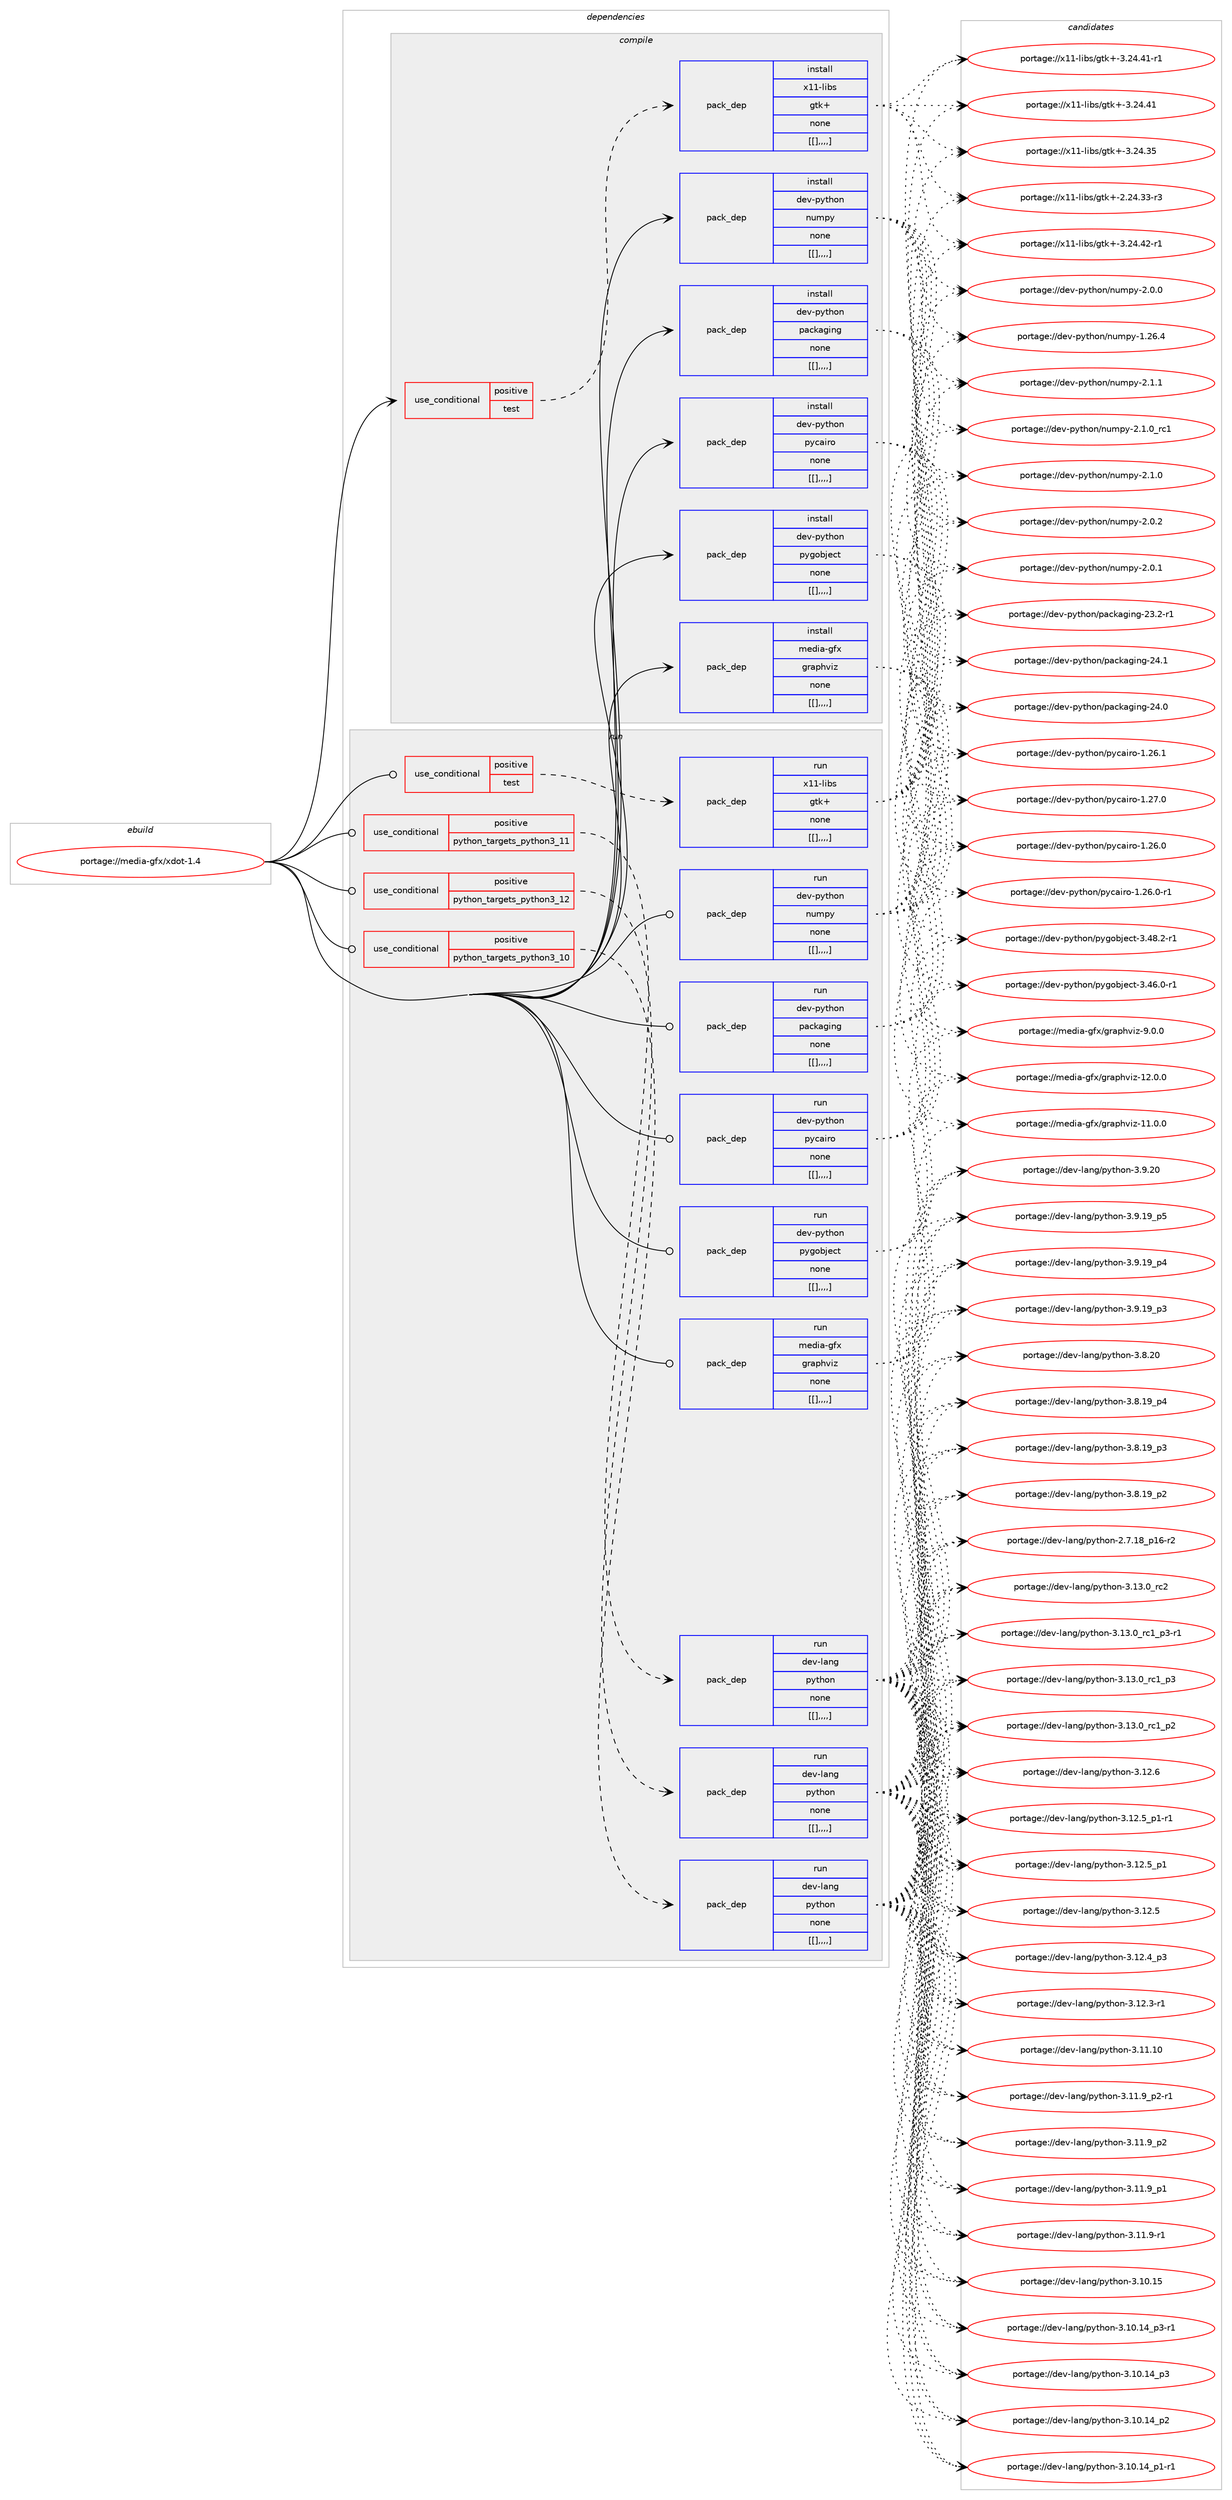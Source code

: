digraph prolog {

# *************
# Graph options
# *************

newrank=true;
concentrate=true;
compound=true;
graph [rankdir=LR,fontname=Helvetica,fontsize=10,ranksep=1.5];#, ranksep=2.5, nodesep=0.2];
edge  [arrowhead=vee];
node  [fontname=Helvetica,fontsize=10];

# **********
# The ebuild
# **********

subgraph cluster_leftcol {
color=gray;
label=<<i>ebuild</i>>;
id [label="portage://media-gfx/xdot-1.4", color=red, width=4, href="../media-gfx/xdot-1.4.svg"];
}

# ****************
# The dependencies
# ****************

subgraph cluster_midcol {
color=gray;
label=<<i>dependencies</i>>;
subgraph cluster_compile {
fillcolor="#eeeeee";
style=filled;
label=<<i>compile</i>>;
subgraph cond77363 {
dependency310657 [label=<<TABLE BORDER="0" CELLBORDER="1" CELLSPACING="0" CELLPADDING="4"><TR><TD ROWSPAN="3" CELLPADDING="10">use_conditional</TD></TR><TR><TD>positive</TD></TR><TR><TD>test</TD></TR></TABLE>>, shape=none, color=red];
subgraph pack230771 {
dependency310658 [label=<<TABLE BORDER="0" CELLBORDER="1" CELLSPACING="0" CELLPADDING="4" WIDTH="220"><TR><TD ROWSPAN="6" CELLPADDING="30">pack_dep</TD></TR><TR><TD WIDTH="110">install</TD></TR><TR><TD>x11-libs</TD></TR><TR><TD>gtk+</TD></TR><TR><TD>none</TD></TR><TR><TD>[[],,,,]</TD></TR></TABLE>>, shape=none, color=blue];
}
dependency310657:e -> dependency310658:w [weight=20,style="dashed",arrowhead="vee"];
}
id:e -> dependency310657:w [weight=20,style="solid",arrowhead="vee"];
subgraph pack230772 {
dependency310659 [label=<<TABLE BORDER="0" CELLBORDER="1" CELLSPACING="0" CELLPADDING="4" WIDTH="220"><TR><TD ROWSPAN="6" CELLPADDING="30">pack_dep</TD></TR><TR><TD WIDTH="110">install</TD></TR><TR><TD>dev-python</TD></TR><TR><TD>numpy</TD></TR><TR><TD>none</TD></TR><TR><TD>[[],,,,]</TD></TR></TABLE>>, shape=none, color=blue];
}
id:e -> dependency310659:w [weight=20,style="solid",arrowhead="vee"];
subgraph pack230773 {
dependency310660 [label=<<TABLE BORDER="0" CELLBORDER="1" CELLSPACING="0" CELLPADDING="4" WIDTH="220"><TR><TD ROWSPAN="6" CELLPADDING="30">pack_dep</TD></TR><TR><TD WIDTH="110">install</TD></TR><TR><TD>dev-python</TD></TR><TR><TD>packaging</TD></TR><TR><TD>none</TD></TR><TR><TD>[[],,,,]</TD></TR></TABLE>>, shape=none, color=blue];
}
id:e -> dependency310660:w [weight=20,style="solid",arrowhead="vee"];
subgraph pack230774 {
dependency310661 [label=<<TABLE BORDER="0" CELLBORDER="1" CELLSPACING="0" CELLPADDING="4" WIDTH="220"><TR><TD ROWSPAN="6" CELLPADDING="30">pack_dep</TD></TR><TR><TD WIDTH="110">install</TD></TR><TR><TD>dev-python</TD></TR><TR><TD>pycairo</TD></TR><TR><TD>none</TD></TR><TR><TD>[[],,,,]</TD></TR></TABLE>>, shape=none, color=blue];
}
id:e -> dependency310661:w [weight=20,style="solid",arrowhead="vee"];
subgraph pack230775 {
dependency310662 [label=<<TABLE BORDER="0" CELLBORDER="1" CELLSPACING="0" CELLPADDING="4" WIDTH="220"><TR><TD ROWSPAN="6" CELLPADDING="30">pack_dep</TD></TR><TR><TD WIDTH="110">install</TD></TR><TR><TD>dev-python</TD></TR><TR><TD>pygobject</TD></TR><TR><TD>none</TD></TR><TR><TD>[[],,,,]</TD></TR></TABLE>>, shape=none, color=blue];
}
id:e -> dependency310662:w [weight=20,style="solid",arrowhead="vee"];
subgraph pack230776 {
dependency310663 [label=<<TABLE BORDER="0" CELLBORDER="1" CELLSPACING="0" CELLPADDING="4" WIDTH="220"><TR><TD ROWSPAN="6" CELLPADDING="30">pack_dep</TD></TR><TR><TD WIDTH="110">install</TD></TR><TR><TD>media-gfx</TD></TR><TR><TD>graphviz</TD></TR><TR><TD>none</TD></TR><TR><TD>[[],,,,]</TD></TR></TABLE>>, shape=none, color=blue];
}
id:e -> dependency310663:w [weight=20,style="solid",arrowhead="vee"];
}
subgraph cluster_compileandrun {
fillcolor="#eeeeee";
style=filled;
label=<<i>compile and run</i>>;
}
subgraph cluster_run {
fillcolor="#eeeeee";
style=filled;
label=<<i>run</i>>;
subgraph cond77364 {
dependency310664 [label=<<TABLE BORDER="0" CELLBORDER="1" CELLSPACING="0" CELLPADDING="4"><TR><TD ROWSPAN="3" CELLPADDING="10">use_conditional</TD></TR><TR><TD>positive</TD></TR><TR><TD>python_targets_python3_10</TD></TR></TABLE>>, shape=none, color=red];
subgraph pack230777 {
dependency310665 [label=<<TABLE BORDER="0" CELLBORDER="1" CELLSPACING="0" CELLPADDING="4" WIDTH="220"><TR><TD ROWSPAN="6" CELLPADDING="30">pack_dep</TD></TR><TR><TD WIDTH="110">run</TD></TR><TR><TD>dev-lang</TD></TR><TR><TD>python</TD></TR><TR><TD>none</TD></TR><TR><TD>[[],,,,]</TD></TR></TABLE>>, shape=none, color=blue];
}
dependency310664:e -> dependency310665:w [weight=20,style="dashed",arrowhead="vee"];
}
id:e -> dependency310664:w [weight=20,style="solid",arrowhead="odot"];
subgraph cond77365 {
dependency310666 [label=<<TABLE BORDER="0" CELLBORDER="1" CELLSPACING="0" CELLPADDING="4"><TR><TD ROWSPAN="3" CELLPADDING="10">use_conditional</TD></TR><TR><TD>positive</TD></TR><TR><TD>python_targets_python3_11</TD></TR></TABLE>>, shape=none, color=red];
subgraph pack230778 {
dependency310667 [label=<<TABLE BORDER="0" CELLBORDER="1" CELLSPACING="0" CELLPADDING="4" WIDTH="220"><TR><TD ROWSPAN="6" CELLPADDING="30">pack_dep</TD></TR><TR><TD WIDTH="110">run</TD></TR><TR><TD>dev-lang</TD></TR><TR><TD>python</TD></TR><TR><TD>none</TD></TR><TR><TD>[[],,,,]</TD></TR></TABLE>>, shape=none, color=blue];
}
dependency310666:e -> dependency310667:w [weight=20,style="dashed",arrowhead="vee"];
}
id:e -> dependency310666:w [weight=20,style="solid",arrowhead="odot"];
subgraph cond77366 {
dependency310668 [label=<<TABLE BORDER="0" CELLBORDER="1" CELLSPACING="0" CELLPADDING="4"><TR><TD ROWSPAN="3" CELLPADDING="10">use_conditional</TD></TR><TR><TD>positive</TD></TR><TR><TD>python_targets_python3_12</TD></TR></TABLE>>, shape=none, color=red];
subgraph pack230779 {
dependency310669 [label=<<TABLE BORDER="0" CELLBORDER="1" CELLSPACING="0" CELLPADDING="4" WIDTH="220"><TR><TD ROWSPAN="6" CELLPADDING="30">pack_dep</TD></TR><TR><TD WIDTH="110">run</TD></TR><TR><TD>dev-lang</TD></TR><TR><TD>python</TD></TR><TR><TD>none</TD></TR><TR><TD>[[],,,,]</TD></TR></TABLE>>, shape=none, color=blue];
}
dependency310668:e -> dependency310669:w [weight=20,style="dashed",arrowhead="vee"];
}
id:e -> dependency310668:w [weight=20,style="solid",arrowhead="odot"];
subgraph cond77367 {
dependency310670 [label=<<TABLE BORDER="0" CELLBORDER="1" CELLSPACING="0" CELLPADDING="4"><TR><TD ROWSPAN="3" CELLPADDING="10">use_conditional</TD></TR><TR><TD>positive</TD></TR><TR><TD>test</TD></TR></TABLE>>, shape=none, color=red];
subgraph pack230780 {
dependency310671 [label=<<TABLE BORDER="0" CELLBORDER="1" CELLSPACING="0" CELLPADDING="4" WIDTH="220"><TR><TD ROWSPAN="6" CELLPADDING="30">pack_dep</TD></TR><TR><TD WIDTH="110">run</TD></TR><TR><TD>x11-libs</TD></TR><TR><TD>gtk+</TD></TR><TR><TD>none</TD></TR><TR><TD>[[],,,,]</TD></TR></TABLE>>, shape=none, color=blue];
}
dependency310670:e -> dependency310671:w [weight=20,style="dashed",arrowhead="vee"];
}
id:e -> dependency310670:w [weight=20,style="solid",arrowhead="odot"];
subgraph pack230781 {
dependency310672 [label=<<TABLE BORDER="0" CELLBORDER="1" CELLSPACING="0" CELLPADDING="4" WIDTH="220"><TR><TD ROWSPAN="6" CELLPADDING="30">pack_dep</TD></TR><TR><TD WIDTH="110">run</TD></TR><TR><TD>dev-python</TD></TR><TR><TD>numpy</TD></TR><TR><TD>none</TD></TR><TR><TD>[[],,,,]</TD></TR></TABLE>>, shape=none, color=blue];
}
id:e -> dependency310672:w [weight=20,style="solid",arrowhead="odot"];
subgraph pack230782 {
dependency310673 [label=<<TABLE BORDER="0" CELLBORDER="1" CELLSPACING="0" CELLPADDING="4" WIDTH="220"><TR><TD ROWSPAN="6" CELLPADDING="30">pack_dep</TD></TR><TR><TD WIDTH="110">run</TD></TR><TR><TD>dev-python</TD></TR><TR><TD>packaging</TD></TR><TR><TD>none</TD></TR><TR><TD>[[],,,,]</TD></TR></TABLE>>, shape=none, color=blue];
}
id:e -> dependency310673:w [weight=20,style="solid",arrowhead="odot"];
subgraph pack230783 {
dependency310674 [label=<<TABLE BORDER="0" CELLBORDER="1" CELLSPACING="0" CELLPADDING="4" WIDTH="220"><TR><TD ROWSPAN="6" CELLPADDING="30">pack_dep</TD></TR><TR><TD WIDTH="110">run</TD></TR><TR><TD>dev-python</TD></TR><TR><TD>pycairo</TD></TR><TR><TD>none</TD></TR><TR><TD>[[],,,,]</TD></TR></TABLE>>, shape=none, color=blue];
}
id:e -> dependency310674:w [weight=20,style="solid",arrowhead="odot"];
subgraph pack230784 {
dependency310675 [label=<<TABLE BORDER="0" CELLBORDER="1" CELLSPACING="0" CELLPADDING="4" WIDTH="220"><TR><TD ROWSPAN="6" CELLPADDING="30">pack_dep</TD></TR><TR><TD WIDTH="110">run</TD></TR><TR><TD>dev-python</TD></TR><TR><TD>pygobject</TD></TR><TR><TD>none</TD></TR><TR><TD>[[],,,,]</TD></TR></TABLE>>, shape=none, color=blue];
}
id:e -> dependency310675:w [weight=20,style="solid",arrowhead="odot"];
subgraph pack230785 {
dependency310676 [label=<<TABLE BORDER="0" CELLBORDER="1" CELLSPACING="0" CELLPADDING="4" WIDTH="220"><TR><TD ROWSPAN="6" CELLPADDING="30">pack_dep</TD></TR><TR><TD WIDTH="110">run</TD></TR><TR><TD>media-gfx</TD></TR><TR><TD>graphviz</TD></TR><TR><TD>none</TD></TR><TR><TD>[[],,,,]</TD></TR></TABLE>>, shape=none, color=blue];
}
id:e -> dependency310676:w [weight=20,style="solid",arrowhead="odot"];
}
}

# **************
# The candidates
# **************

subgraph cluster_choices {
rank=same;
color=gray;
label=<<i>candidates</i>>;

subgraph choice230771 {
color=black;
nodesep=1;
choice12049494510810598115471031161074345514650524652504511449 [label="portage://x11-libs/gtk+-3.24.42-r1", color=red, width=4,href="../x11-libs/gtk+-3.24.42-r1.svg"];
choice12049494510810598115471031161074345514650524652494511449 [label="portage://x11-libs/gtk+-3.24.41-r1", color=red, width=4,href="../x11-libs/gtk+-3.24.41-r1.svg"];
choice1204949451081059811547103116107434551465052465249 [label="portage://x11-libs/gtk+-3.24.41", color=red, width=4,href="../x11-libs/gtk+-3.24.41.svg"];
choice1204949451081059811547103116107434551465052465153 [label="portage://x11-libs/gtk+-3.24.35", color=red, width=4,href="../x11-libs/gtk+-3.24.35.svg"];
choice12049494510810598115471031161074345504650524651514511451 [label="portage://x11-libs/gtk+-2.24.33-r3", color=red, width=4,href="../x11-libs/gtk+-2.24.33-r3.svg"];
dependency310658:e -> choice12049494510810598115471031161074345514650524652504511449:w [style=dotted,weight="100"];
dependency310658:e -> choice12049494510810598115471031161074345514650524652494511449:w [style=dotted,weight="100"];
dependency310658:e -> choice1204949451081059811547103116107434551465052465249:w [style=dotted,weight="100"];
dependency310658:e -> choice1204949451081059811547103116107434551465052465153:w [style=dotted,weight="100"];
dependency310658:e -> choice12049494510810598115471031161074345504650524651514511451:w [style=dotted,weight="100"];
}
subgraph choice230772 {
color=black;
nodesep=1;
choice1001011184511212111610411111047110117109112121455046494649 [label="portage://dev-python/numpy-2.1.1", color=red, width=4,href="../dev-python/numpy-2.1.1.svg"];
choice1001011184511212111610411111047110117109112121455046494648951149949 [label="portage://dev-python/numpy-2.1.0_rc1", color=red, width=4,href="../dev-python/numpy-2.1.0_rc1.svg"];
choice1001011184511212111610411111047110117109112121455046494648 [label="portage://dev-python/numpy-2.1.0", color=red, width=4,href="../dev-python/numpy-2.1.0.svg"];
choice1001011184511212111610411111047110117109112121455046484650 [label="portage://dev-python/numpy-2.0.2", color=red, width=4,href="../dev-python/numpy-2.0.2.svg"];
choice1001011184511212111610411111047110117109112121455046484649 [label="portage://dev-python/numpy-2.0.1", color=red, width=4,href="../dev-python/numpy-2.0.1.svg"];
choice1001011184511212111610411111047110117109112121455046484648 [label="portage://dev-python/numpy-2.0.0", color=red, width=4,href="../dev-python/numpy-2.0.0.svg"];
choice100101118451121211161041111104711011710911212145494650544652 [label="portage://dev-python/numpy-1.26.4", color=red, width=4,href="../dev-python/numpy-1.26.4.svg"];
dependency310659:e -> choice1001011184511212111610411111047110117109112121455046494649:w [style=dotted,weight="100"];
dependency310659:e -> choice1001011184511212111610411111047110117109112121455046494648951149949:w [style=dotted,weight="100"];
dependency310659:e -> choice1001011184511212111610411111047110117109112121455046494648:w [style=dotted,weight="100"];
dependency310659:e -> choice1001011184511212111610411111047110117109112121455046484650:w [style=dotted,weight="100"];
dependency310659:e -> choice1001011184511212111610411111047110117109112121455046484649:w [style=dotted,weight="100"];
dependency310659:e -> choice1001011184511212111610411111047110117109112121455046484648:w [style=dotted,weight="100"];
dependency310659:e -> choice100101118451121211161041111104711011710911212145494650544652:w [style=dotted,weight="100"];
}
subgraph choice230773 {
color=black;
nodesep=1;
choice10010111845112121116104111110471129799107971031051101034550524649 [label="portage://dev-python/packaging-24.1", color=red, width=4,href="../dev-python/packaging-24.1.svg"];
choice10010111845112121116104111110471129799107971031051101034550524648 [label="portage://dev-python/packaging-24.0", color=red, width=4,href="../dev-python/packaging-24.0.svg"];
choice100101118451121211161041111104711297991079710310511010345505146504511449 [label="portage://dev-python/packaging-23.2-r1", color=red, width=4,href="../dev-python/packaging-23.2-r1.svg"];
dependency310660:e -> choice10010111845112121116104111110471129799107971031051101034550524649:w [style=dotted,weight="100"];
dependency310660:e -> choice10010111845112121116104111110471129799107971031051101034550524648:w [style=dotted,weight="100"];
dependency310660:e -> choice100101118451121211161041111104711297991079710310511010345505146504511449:w [style=dotted,weight="100"];
}
subgraph choice230774 {
color=black;
nodesep=1;
choice1001011184511212111610411111047112121999710511411145494650554648 [label="portage://dev-python/pycairo-1.27.0", color=red, width=4,href="../dev-python/pycairo-1.27.0.svg"];
choice1001011184511212111610411111047112121999710511411145494650544649 [label="portage://dev-python/pycairo-1.26.1", color=red, width=4,href="../dev-python/pycairo-1.26.1.svg"];
choice10010111845112121116104111110471121219997105114111454946505446484511449 [label="portage://dev-python/pycairo-1.26.0-r1", color=red, width=4,href="../dev-python/pycairo-1.26.0-r1.svg"];
choice1001011184511212111610411111047112121999710511411145494650544648 [label="portage://dev-python/pycairo-1.26.0", color=red, width=4,href="../dev-python/pycairo-1.26.0.svg"];
dependency310661:e -> choice1001011184511212111610411111047112121999710511411145494650554648:w [style=dotted,weight="100"];
dependency310661:e -> choice1001011184511212111610411111047112121999710511411145494650544649:w [style=dotted,weight="100"];
dependency310661:e -> choice10010111845112121116104111110471121219997105114111454946505446484511449:w [style=dotted,weight="100"];
dependency310661:e -> choice1001011184511212111610411111047112121999710511411145494650544648:w [style=dotted,weight="100"];
}
subgraph choice230775 {
color=black;
nodesep=1;
choice10010111845112121116104111110471121211031119810610199116455146525646504511449 [label="portage://dev-python/pygobject-3.48.2-r1", color=red, width=4,href="../dev-python/pygobject-3.48.2-r1.svg"];
choice10010111845112121116104111110471121211031119810610199116455146525446484511449 [label="portage://dev-python/pygobject-3.46.0-r1", color=red, width=4,href="../dev-python/pygobject-3.46.0-r1.svg"];
dependency310662:e -> choice10010111845112121116104111110471121211031119810610199116455146525646504511449:w [style=dotted,weight="100"];
dependency310662:e -> choice10010111845112121116104111110471121211031119810610199116455146525446484511449:w [style=dotted,weight="100"];
}
subgraph choice230776 {
color=black;
nodesep=1;
choice1091011001059745103102120471031149711210411810512245495046484648 [label="portage://media-gfx/graphviz-12.0.0", color=red, width=4,href="../media-gfx/graphviz-12.0.0.svg"];
choice1091011001059745103102120471031149711210411810512245494946484648 [label="portage://media-gfx/graphviz-11.0.0", color=red, width=4,href="../media-gfx/graphviz-11.0.0.svg"];
choice10910110010597451031021204710311497112104118105122455746484648 [label="portage://media-gfx/graphviz-9.0.0", color=red, width=4,href="../media-gfx/graphviz-9.0.0.svg"];
dependency310663:e -> choice1091011001059745103102120471031149711210411810512245495046484648:w [style=dotted,weight="100"];
dependency310663:e -> choice1091011001059745103102120471031149711210411810512245494946484648:w [style=dotted,weight="100"];
dependency310663:e -> choice10910110010597451031021204710311497112104118105122455746484648:w [style=dotted,weight="100"];
}
subgraph choice230777 {
color=black;
nodesep=1;
choice10010111845108971101034711212111610411111045514649514648951149950 [label="portage://dev-lang/python-3.13.0_rc2", color=red, width=4,href="../dev-lang/python-3.13.0_rc2.svg"];
choice1001011184510897110103471121211161041111104551464951464895114994995112514511449 [label="portage://dev-lang/python-3.13.0_rc1_p3-r1", color=red, width=4,href="../dev-lang/python-3.13.0_rc1_p3-r1.svg"];
choice100101118451089711010347112121116104111110455146495146489511499499511251 [label="portage://dev-lang/python-3.13.0_rc1_p3", color=red, width=4,href="../dev-lang/python-3.13.0_rc1_p3.svg"];
choice100101118451089711010347112121116104111110455146495146489511499499511250 [label="portage://dev-lang/python-3.13.0_rc1_p2", color=red, width=4,href="../dev-lang/python-3.13.0_rc1_p2.svg"];
choice10010111845108971101034711212111610411111045514649504654 [label="portage://dev-lang/python-3.12.6", color=red, width=4,href="../dev-lang/python-3.12.6.svg"];
choice1001011184510897110103471121211161041111104551464950465395112494511449 [label="portage://dev-lang/python-3.12.5_p1-r1", color=red, width=4,href="../dev-lang/python-3.12.5_p1-r1.svg"];
choice100101118451089711010347112121116104111110455146495046539511249 [label="portage://dev-lang/python-3.12.5_p1", color=red, width=4,href="../dev-lang/python-3.12.5_p1.svg"];
choice10010111845108971101034711212111610411111045514649504653 [label="portage://dev-lang/python-3.12.5", color=red, width=4,href="../dev-lang/python-3.12.5.svg"];
choice100101118451089711010347112121116104111110455146495046529511251 [label="portage://dev-lang/python-3.12.4_p3", color=red, width=4,href="../dev-lang/python-3.12.4_p3.svg"];
choice100101118451089711010347112121116104111110455146495046514511449 [label="portage://dev-lang/python-3.12.3-r1", color=red, width=4,href="../dev-lang/python-3.12.3-r1.svg"];
choice1001011184510897110103471121211161041111104551464949464948 [label="portage://dev-lang/python-3.11.10", color=red, width=4,href="../dev-lang/python-3.11.10.svg"];
choice1001011184510897110103471121211161041111104551464949465795112504511449 [label="portage://dev-lang/python-3.11.9_p2-r1", color=red, width=4,href="../dev-lang/python-3.11.9_p2-r1.svg"];
choice100101118451089711010347112121116104111110455146494946579511250 [label="portage://dev-lang/python-3.11.9_p2", color=red, width=4,href="../dev-lang/python-3.11.9_p2.svg"];
choice100101118451089711010347112121116104111110455146494946579511249 [label="portage://dev-lang/python-3.11.9_p1", color=red, width=4,href="../dev-lang/python-3.11.9_p1.svg"];
choice100101118451089711010347112121116104111110455146494946574511449 [label="portage://dev-lang/python-3.11.9-r1", color=red, width=4,href="../dev-lang/python-3.11.9-r1.svg"];
choice1001011184510897110103471121211161041111104551464948464953 [label="portage://dev-lang/python-3.10.15", color=red, width=4,href="../dev-lang/python-3.10.15.svg"];
choice100101118451089711010347112121116104111110455146494846495295112514511449 [label="portage://dev-lang/python-3.10.14_p3-r1", color=red, width=4,href="../dev-lang/python-3.10.14_p3-r1.svg"];
choice10010111845108971101034711212111610411111045514649484649529511251 [label="portage://dev-lang/python-3.10.14_p3", color=red, width=4,href="../dev-lang/python-3.10.14_p3.svg"];
choice10010111845108971101034711212111610411111045514649484649529511250 [label="portage://dev-lang/python-3.10.14_p2", color=red, width=4,href="../dev-lang/python-3.10.14_p2.svg"];
choice100101118451089711010347112121116104111110455146494846495295112494511449 [label="portage://dev-lang/python-3.10.14_p1-r1", color=red, width=4,href="../dev-lang/python-3.10.14_p1-r1.svg"];
choice10010111845108971101034711212111610411111045514657465048 [label="portage://dev-lang/python-3.9.20", color=red, width=4,href="../dev-lang/python-3.9.20.svg"];
choice100101118451089711010347112121116104111110455146574649579511253 [label="portage://dev-lang/python-3.9.19_p5", color=red, width=4,href="../dev-lang/python-3.9.19_p5.svg"];
choice100101118451089711010347112121116104111110455146574649579511252 [label="portage://dev-lang/python-3.9.19_p4", color=red, width=4,href="../dev-lang/python-3.9.19_p4.svg"];
choice100101118451089711010347112121116104111110455146574649579511251 [label="portage://dev-lang/python-3.9.19_p3", color=red, width=4,href="../dev-lang/python-3.9.19_p3.svg"];
choice10010111845108971101034711212111610411111045514656465048 [label="portage://dev-lang/python-3.8.20", color=red, width=4,href="../dev-lang/python-3.8.20.svg"];
choice100101118451089711010347112121116104111110455146564649579511252 [label="portage://dev-lang/python-3.8.19_p4", color=red, width=4,href="../dev-lang/python-3.8.19_p4.svg"];
choice100101118451089711010347112121116104111110455146564649579511251 [label="portage://dev-lang/python-3.8.19_p3", color=red, width=4,href="../dev-lang/python-3.8.19_p3.svg"];
choice100101118451089711010347112121116104111110455146564649579511250 [label="portage://dev-lang/python-3.8.19_p2", color=red, width=4,href="../dev-lang/python-3.8.19_p2.svg"];
choice100101118451089711010347112121116104111110455046554649569511249544511450 [label="portage://dev-lang/python-2.7.18_p16-r2", color=red, width=4,href="../dev-lang/python-2.7.18_p16-r2.svg"];
dependency310665:e -> choice10010111845108971101034711212111610411111045514649514648951149950:w [style=dotted,weight="100"];
dependency310665:e -> choice1001011184510897110103471121211161041111104551464951464895114994995112514511449:w [style=dotted,weight="100"];
dependency310665:e -> choice100101118451089711010347112121116104111110455146495146489511499499511251:w [style=dotted,weight="100"];
dependency310665:e -> choice100101118451089711010347112121116104111110455146495146489511499499511250:w [style=dotted,weight="100"];
dependency310665:e -> choice10010111845108971101034711212111610411111045514649504654:w [style=dotted,weight="100"];
dependency310665:e -> choice1001011184510897110103471121211161041111104551464950465395112494511449:w [style=dotted,weight="100"];
dependency310665:e -> choice100101118451089711010347112121116104111110455146495046539511249:w [style=dotted,weight="100"];
dependency310665:e -> choice10010111845108971101034711212111610411111045514649504653:w [style=dotted,weight="100"];
dependency310665:e -> choice100101118451089711010347112121116104111110455146495046529511251:w [style=dotted,weight="100"];
dependency310665:e -> choice100101118451089711010347112121116104111110455146495046514511449:w [style=dotted,weight="100"];
dependency310665:e -> choice1001011184510897110103471121211161041111104551464949464948:w [style=dotted,weight="100"];
dependency310665:e -> choice1001011184510897110103471121211161041111104551464949465795112504511449:w [style=dotted,weight="100"];
dependency310665:e -> choice100101118451089711010347112121116104111110455146494946579511250:w [style=dotted,weight="100"];
dependency310665:e -> choice100101118451089711010347112121116104111110455146494946579511249:w [style=dotted,weight="100"];
dependency310665:e -> choice100101118451089711010347112121116104111110455146494946574511449:w [style=dotted,weight="100"];
dependency310665:e -> choice1001011184510897110103471121211161041111104551464948464953:w [style=dotted,weight="100"];
dependency310665:e -> choice100101118451089711010347112121116104111110455146494846495295112514511449:w [style=dotted,weight="100"];
dependency310665:e -> choice10010111845108971101034711212111610411111045514649484649529511251:w [style=dotted,weight="100"];
dependency310665:e -> choice10010111845108971101034711212111610411111045514649484649529511250:w [style=dotted,weight="100"];
dependency310665:e -> choice100101118451089711010347112121116104111110455146494846495295112494511449:w [style=dotted,weight="100"];
dependency310665:e -> choice10010111845108971101034711212111610411111045514657465048:w [style=dotted,weight="100"];
dependency310665:e -> choice100101118451089711010347112121116104111110455146574649579511253:w [style=dotted,weight="100"];
dependency310665:e -> choice100101118451089711010347112121116104111110455146574649579511252:w [style=dotted,weight="100"];
dependency310665:e -> choice100101118451089711010347112121116104111110455146574649579511251:w [style=dotted,weight="100"];
dependency310665:e -> choice10010111845108971101034711212111610411111045514656465048:w [style=dotted,weight="100"];
dependency310665:e -> choice100101118451089711010347112121116104111110455146564649579511252:w [style=dotted,weight="100"];
dependency310665:e -> choice100101118451089711010347112121116104111110455146564649579511251:w [style=dotted,weight="100"];
dependency310665:e -> choice100101118451089711010347112121116104111110455146564649579511250:w [style=dotted,weight="100"];
dependency310665:e -> choice100101118451089711010347112121116104111110455046554649569511249544511450:w [style=dotted,weight="100"];
}
subgraph choice230778 {
color=black;
nodesep=1;
choice10010111845108971101034711212111610411111045514649514648951149950 [label="portage://dev-lang/python-3.13.0_rc2", color=red, width=4,href="../dev-lang/python-3.13.0_rc2.svg"];
choice1001011184510897110103471121211161041111104551464951464895114994995112514511449 [label="portage://dev-lang/python-3.13.0_rc1_p3-r1", color=red, width=4,href="../dev-lang/python-3.13.0_rc1_p3-r1.svg"];
choice100101118451089711010347112121116104111110455146495146489511499499511251 [label="portage://dev-lang/python-3.13.0_rc1_p3", color=red, width=4,href="../dev-lang/python-3.13.0_rc1_p3.svg"];
choice100101118451089711010347112121116104111110455146495146489511499499511250 [label="portage://dev-lang/python-3.13.0_rc1_p2", color=red, width=4,href="../dev-lang/python-3.13.0_rc1_p2.svg"];
choice10010111845108971101034711212111610411111045514649504654 [label="portage://dev-lang/python-3.12.6", color=red, width=4,href="../dev-lang/python-3.12.6.svg"];
choice1001011184510897110103471121211161041111104551464950465395112494511449 [label="portage://dev-lang/python-3.12.5_p1-r1", color=red, width=4,href="../dev-lang/python-3.12.5_p1-r1.svg"];
choice100101118451089711010347112121116104111110455146495046539511249 [label="portage://dev-lang/python-3.12.5_p1", color=red, width=4,href="../dev-lang/python-3.12.5_p1.svg"];
choice10010111845108971101034711212111610411111045514649504653 [label="portage://dev-lang/python-3.12.5", color=red, width=4,href="../dev-lang/python-3.12.5.svg"];
choice100101118451089711010347112121116104111110455146495046529511251 [label="portage://dev-lang/python-3.12.4_p3", color=red, width=4,href="../dev-lang/python-3.12.4_p3.svg"];
choice100101118451089711010347112121116104111110455146495046514511449 [label="portage://dev-lang/python-3.12.3-r1", color=red, width=4,href="../dev-lang/python-3.12.3-r1.svg"];
choice1001011184510897110103471121211161041111104551464949464948 [label="portage://dev-lang/python-3.11.10", color=red, width=4,href="../dev-lang/python-3.11.10.svg"];
choice1001011184510897110103471121211161041111104551464949465795112504511449 [label="portage://dev-lang/python-3.11.9_p2-r1", color=red, width=4,href="../dev-lang/python-3.11.9_p2-r1.svg"];
choice100101118451089711010347112121116104111110455146494946579511250 [label="portage://dev-lang/python-3.11.9_p2", color=red, width=4,href="../dev-lang/python-3.11.9_p2.svg"];
choice100101118451089711010347112121116104111110455146494946579511249 [label="portage://dev-lang/python-3.11.9_p1", color=red, width=4,href="../dev-lang/python-3.11.9_p1.svg"];
choice100101118451089711010347112121116104111110455146494946574511449 [label="portage://dev-lang/python-3.11.9-r1", color=red, width=4,href="../dev-lang/python-3.11.9-r1.svg"];
choice1001011184510897110103471121211161041111104551464948464953 [label="portage://dev-lang/python-3.10.15", color=red, width=4,href="../dev-lang/python-3.10.15.svg"];
choice100101118451089711010347112121116104111110455146494846495295112514511449 [label="portage://dev-lang/python-3.10.14_p3-r1", color=red, width=4,href="../dev-lang/python-3.10.14_p3-r1.svg"];
choice10010111845108971101034711212111610411111045514649484649529511251 [label="portage://dev-lang/python-3.10.14_p3", color=red, width=4,href="../dev-lang/python-3.10.14_p3.svg"];
choice10010111845108971101034711212111610411111045514649484649529511250 [label="portage://dev-lang/python-3.10.14_p2", color=red, width=4,href="../dev-lang/python-3.10.14_p2.svg"];
choice100101118451089711010347112121116104111110455146494846495295112494511449 [label="portage://dev-lang/python-3.10.14_p1-r1", color=red, width=4,href="../dev-lang/python-3.10.14_p1-r1.svg"];
choice10010111845108971101034711212111610411111045514657465048 [label="portage://dev-lang/python-3.9.20", color=red, width=4,href="../dev-lang/python-3.9.20.svg"];
choice100101118451089711010347112121116104111110455146574649579511253 [label="portage://dev-lang/python-3.9.19_p5", color=red, width=4,href="../dev-lang/python-3.9.19_p5.svg"];
choice100101118451089711010347112121116104111110455146574649579511252 [label="portage://dev-lang/python-3.9.19_p4", color=red, width=4,href="../dev-lang/python-3.9.19_p4.svg"];
choice100101118451089711010347112121116104111110455146574649579511251 [label="portage://dev-lang/python-3.9.19_p3", color=red, width=4,href="../dev-lang/python-3.9.19_p3.svg"];
choice10010111845108971101034711212111610411111045514656465048 [label="portage://dev-lang/python-3.8.20", color=red, width=4,href="../dev-lang/python-3.8.20.svg"];
choice100101118451089711010347112121116104111110455146564649579511252 [label="portage://dev-lang/python-3.8.19_p4", color=red, width=4,href="../dev-lang/python-3.8.19_p4.svg"];
choice100101118451089711010347112121116104111110455146564649579511251 [label="portage://dev-lang/python-3.8.19_p3", color=red, width=4,href="../dev-lang/python-3.8.19_p3.svg"];
choice100101118451089711010347112121116104111110455146564649579511250 [label="portage://dev-lang/python-3.8.19_p2", color=red, width=4,href="../dev-lang/python-3.8.19_p2.svg"];
choice100101118451089711010347112121116104111110455046554649569511249544511450 [label="portage://dev-lang/python-2.7.18_p16-r2", color=red, width=4,href="../dev-lang/python-2.7.18_p16-r2.svg"];
dependency310667:e -> choice10010111845108971101034711212111610411111045514649514648951149950:w [style=dotted,weight="100"];
dependency310667:e -> choice1001011184510897110103471121211161041111104551464951464895114994995112514511449:w [style=dotted,weight="100"];
dependency310667:e -> choice100101118451089711010347112121116104111110455146495146489511499499511251:w [style=dotted,weight="100"];
dependency310667:e -> choice100101118451089711010347112121116104111110455146495146489511499499511250:w [style=dotted,weight="100"];
dependency310667:e -> choice10010111845108971101034711212111610411111045514649504654:w [style=dotted,weight="100"];
dependency310667:e -> choice1001011184510897110103471121211161041111104551464950465395112494511449:w [style=dotted,weight="100"];
dependency310667:e -> choice100101118451089711010347112121116104111110455146495046539511249:w [style=dotted,weight="100"];
dependency310667:e -> choice10010111845108971101034711212111610411111045514649504653:w [style=dotted,weight="100"];
dependency310667:e -> choice100101118451089711010347112121116104111110455146495046529511251:w [style=dotted,weight="100"];
dependency310667:e -> choice100101118451089711010347112121116104111110455146495046514511449:w [style=dotted,weight="100"];
dependency310667:e -> choice1001011184510897110103471121211161041111104551464949464948:w [style=dotted,weight="100"];
dependency310667:e -> choice1001011184510897110103471121211161041111104551464949465795112504511449:w [style=dotted,weight="100"];
dependency310667:e -> choice100101118451089711010347112121116104111110455146494946579511250:w [style=dotted,weight="100"];
dependency310667:e -> choice100101118451089711010347112121116104111110455146494946579511249:w [style=dotted,weight="100"];
dependency310667:e -> choice100101118451089711010347112121116104111110455146494946574511449:w [style=dotted,weight="100"];
dependency310667:e -> choice1001011184510897110103471121211161041111104551464948464953:w [style=dotted,weight="100"];
dependency310667:e -> choice100101118451089711010347112121116104111110455146494846495295112514511449:w [style=dotted,weight="100"];
dependency310667:e -> choice10010111845108971101034711212111610411111045514649484649529511251:w [style=dotted,weight="100"];
dependency310667:e -> choice10010111845108971101034711212111610411111045514649484649529511250:w [style=dotted,weight="100"];
dependency310667:e -> choice100101118451089711010347112121116104111110455146494846495295112494511449:w [style=dotted,weight="100"];
dependency310667:e -> choice10010111845108971101034711212111610411111045514657465048:w [style=dotted,weight="100"];
dependency310667:e -> choice100101118451089711010347112121116104111110455146574649579511253:w [style=dotted,weight="100"];
dependency310667:e -> choice100101118451089711010347112121116104111110455146574649579511252:w [style=dotted,weight="100"];
dependency310667:e -> choice100101118451089711010347112121116104111110455146574649579511251:w [style=dotted,weight="100"];
dependency310667:e -> choice10010111845108971101034711212111610411111045514656465048:w [style=dotted,weight="100"];
dependency310667:e -> choice100101118451089711010347112121116104111110455146564649579511252:w [style=dotted,weight="100"];
dependency310667:e -> choice100101118451089711010347112121116104111110455146564649579511251:w [style=dotted,weight="100"];
dependency310667:e -> choice100101118451089711010347112121116104111110455146564649579511250:w [style=dotted,weight="100"];
dependency310667:e -> choice100101118451089711010347112121116104111110455046554649569511249544511450:w [style=dotted,weight="100"];
}
subgraph choice230779 {
color=black;
nodesep=1;
choice10010111845108971101034711212111610411111045514649514648951149950 [label="portage://dev-lang/python-3.13.0_rc2", color=red, width=4,href="../dev-lang/python-3.13.0_rc2.svg"];
choice1001011184510897110103471121211161041111104551464951464895114994995112514511449 [label="portage://dev-lang/python-3.13.0_rc1_p3-r1", color=red, width=4,href="../dev-lang/python-3.13.0_rc1_p3-r1.svg"];
choice100101118451089711010347112121116104111110455146495146489511499499511251 [label="portage://dev-lang/python-3.13.0_rc1_p3", color=red, width=4,href="../dev-lang/python-3.13.0_rc1_p3.svg"];
choice100101118451089711010347112121116104111110455146495146489511499499511250 [label="portage://dev-lang/python-3.13.0_rc1_p2", color=red, width=4,href="../dev-lang/python-3.13.0_rc1_p2.svg"];
choice10010111845108971101034711212111610411111045514649504654 [label="portage://dev-lang/python-3.12.6", color=red, width=4,href="../dev-lang/python-3.12.6.svg"];
choice1001011184510897110103471121211161041111104551464950465395112494511449 [label="portage://dev-lang/python-3.12.5_p1-r1", color=red, width=4,href="../dev-lang/python-3.12.5_p1-r1.svg"];
choice100101118451089711010347112121116104111110455146495046539511249 [label="portage://dev-lang/python-3.12.5_p1", color=red, width=4,href="../dev-lang/python-3.12.5_p1.svg"];
choice10010111845108971101034711212111610411111045514649504653 [label="portage://dev-lang/python-3.12.5", color=red, width=4,href="../dev-lang/python-3.12.5.svg"];
choice100101118451089711010347112121116104111110455146495046529511251 [label="portage://dev-lang/python-3.12.4_p3", color=red, width=4,href="../dev-lang/python-3.12.4_p3.svg"];
choice100101118451089711010347112121116104111110455146495046514511449 [label="portage://dev-lang/python-3.12.3-r1", color=red, width=4,href="../dev-lang/python-3.12.3-r1.svg"];
choice1001011184510897110103471121211161041111104551464949464948 [label="portage://dev-lang/python-3.11.10", color=red, width=4,href="../dev-lang/python-3.11.10.svg"];
choice1001011184510897110103471121211161041111104551464949465795112504511449 [label="portage://dev-lang/python-3.11.9_p2-r1", color=red, width=4,href="../dev-lang/python-3.11.9_p2-r1.svg"];
choice100101118451089711010347112121116104111110455146494946579511250 [label="portage://dev-lang/python-3.11.9_p2", color=red, width=4,href="../dev-lang/python-3.11.9_p2.svg"];
choice100101118451089711010347112121116104111110455146494946579511249 [label="portage://dev-lang/python-3.11.9_p1", color=red, width=4,href="../dev-lang/python-3.11.9_p1.svg"];
choice100101118451089711010347112121116104111110455146494946574511449 [label="portage://dev-lang/python-3.11.9-r1", color=red, width=4,href="../dev-lang/python-3.11.9-r1.svg"];
choice1001011184510897110103471121211161041111104551464948464953 [label="portage://dev-lang/python-3.10.15", color=red, width=4,href="../dev-lang/python-3.10.15.svg"];
choice100101118451089711010347112121116104111110455146494846495295112514511449 [label="portage://dev-lang/python-3.10.14_p3-r1", color=red, width=4,href="../dev-lang/python-3.10.14_p3-r1.svg"];
choice10010111845108971101034711212111610411111045514649484649529511251 [label="portage://dev-lang/python-3.10.14_p3", color=red, width=4,href="../dev-lang/python-3.10.14_p3.svg"];
choice10010111845108971101034711212111610411111045514649484649529511250 [label="portage://dev-lang/python-3.10.14_p2", color=red, width=4,href="../dev-lang/python-3.10.14_p2.svg"];
choice100101118451089711010347112121116104111110455146494846495295112494511449 [label="portage://dev-lang/python-3.10.14_p1-r1", color=red, width=4,href="../dev-lang/python-3.10.14_p1-r1.svg"];
choice10010111845108971101034711212111610411111045514657465048 [label="portage://dev-lang/python-3.9.20", color=red, width=4,href="../dev-lang/python-3.9.20.svg"];
choice100101118451089711010347112121116104111110455146574649579511253 [label="portage://dev-lang/python-3.9.19_p5", color=red, width=4,href="../dev-lang/python-3.9.19_p5.svg"];
choice100101118451089711010347112121116104111110455146574649579511252 [label="portage://dev-lang/python-3.9.19_p4", color=red, width=4,href="../dev-lang/python-3.9.19_p4.svg"];
choice100101118451089711010347112121116104111110455146574649579511251 [label="portage://dev-lang/python-3.9.19_p3", color=red, width=4,href="../dev-lang/python-3.9.19_p3.svg"];
choice10010111845108971101034711212111610411111045514656465048 [label="portage://dev-lang/python-3.8.20", color=red, width=4,href="../dev-lang/python-3.8.20.svg"];
choice100101118451089711010347112121116104111110455146564649579511252 [label="portage://dev-lang/python-3.8.19_p4", color=red, width=4,href="../dev-lang/python-3.8.19_p4.svg"];
choice100101118451089711010347112121116104111110455146564649579511251 [label="portage://dev-lang/python-3.8.19_p3", color=red, width=4,href="../dev-lang/python-3.8.19_p3.svg"];
choice100101118451089711010347112121116104111110455146564649579511250 [label="portage://dev-lang/python-3.8.19_p2", color=red, width=4,href="../dev-lang/python-3.8.19_p2.svg"];
choice100101118451089711010347112121116104111110455046554649569511249544511450 [label="portage://dev-lang/python-2.7.18_p16-r2", color=red, width=4,href="../dev-lang/python-2.7.18_p16-r2.svg"];
dependency310669:e -> choice10010111845108971101034711212111610411111045514649514648951149950:w [style=dotted,weight="100"];
dependency310669:e -> choice1001011184510897110103471121211161041111104551464951464895114994995112514511449:w [style=dotted,weight="100"];
dependency310669:e -> choice100101118451089711010347112121116104111110455146495146489511499499511251:w [style=dotted,weight="100"];
dependency310669:e -> choice100101118451089711010347112121116104111110455146495146489511499499511250:w [style=dotted,weight="100"];
dependency310669:e -> choice10010111845108971101034711212111610411111045514649504654:w [style=dotted,weight="100"];
dependency310669:e -> choice1001011184510897110103471121211161041111104551464950465395112494511449:w [style=dotted,weight="100"];
dependency310669:e -> choice100101118451089711010347112121116104111110455146495046539511249:w [style=dotted,weight="100"];
dependency310669:e -> choice10010111845108971101034711212111610411111045514649504653:w [style=dotted,weight="100"];
dependency310669:e -> choice100101118451089711010347112121116104111110455146495046529511251:w [style=dotted,weight="100"];
dependency310669:e -> choice100101118451089711010347112121116104111110455146495046514511449:w [style=dotted,weight="100"];
dependency310669:e -> choice1001011184510897110103471121211161041111104551464949464948:w [style=dotted,weight="100"];
dependency310669:e -> choice1001011184510897110103471121211161041111104551464949465795112504511449:w [style=dotted,weight="100"];
dependency310669:e -> choice100101118451089711010347112121116104111110455146494946579511250:w [style=dotted,weight="100"];
dependency310669:e -> choice100101118451089711010347112121116104111110455146494946579511249:w [style=dotted,weight="100"];
dependency310669:e -> choice100101118451089711010347112121116104111110455146494946574511449:w [style=dotted,weight="100"];
dependency310669:e -> choice1001011184510897110103471121211161041111104551464948464953:w [style=dotted,weight="100"];
dependency310669:e -> choice100101118451089711010347112121116104111110455146494846495295112514511449:w [style=dotted,weight="100"];
dependency310669:e -> choice10010111845108971101034711212111610411111045514649484649529511251:w [style=dotted,weight="100"];
dependency310669:e -> choice10010111845108971101034711212111610411111045514649484649529511250:w [style=dotted,weight="100"];
dependency310669:e -> choice100101118451089711010347112121116104111110455146494846495295112494511449:w [style=dotted,weight="100"];
dependency310669:e -> choice10010111845108971101034711212111610411111045514657465048:w [style=dotted,weight="100"];
dependency310669:e -> choice100101118451089711010347112121116104111110455146574649579511253:w [style=dotted,weight="100"];
dependency310669:e -> choice100101118451089711010347112121116104111110455146574649579511252:w [style=dotted,weight="100"];
dependency310669:e -> choice100101118451089711010347112121116104111110455146574649579511251:w [style=dotted,weight="100"];
dependency310669:e -> choice10010111845108971101034711212111610411111045514656465048:w [style=dotted,weight="100"];
dependency310669:e -> choice100101118451089711010347112121116104111110455146564649579511252:w [style=dotted,weight="100"];
dependency310669:e -> choice100101118451089711010347112121116104111110455146564649579511251:w [style=dotted,weight="100"];
dependency310669:e -> choice100101118451089711010347112121116104111110455146564649579511250:w [style=dotted,weight="100"];
dependency310669:e -> choice100101118451089711010347112121116104111110455046554649569511249544511450:w [style=dotted,weight="100"];
}
subgraph choice230780 {
color=black;
nodesep=1;
choice12049494510810598115471031161074345514650524652504511449 [label="portage://x11-libs/gtk+-3.24.42-r1", color=red, width=4,href="../x11-libs/gtk+-3.24.42-r1.svg"];
choice12049494510810598115471031161074345514650524652494511449 [label="portage://x11-libs/gtk+-3.24.41-r1", color=red, width=4,href="../x11-libs/gtk+-3.24.41-r1.svg"];
choice1204949451081059811547103116107434551465052465249 [label="portage://x11-libs/gtk+-3.24.41", color=red, width=4,href="../x11-libs/gtk+-3.24.41.svg"];
choice1204949451081059811547103116107434551465052465153 [label="portage://x11-libs/gtk+-3.24.35", color=red, width=4,href="../x11-libs/gtk+-3.24.35.svg"];
choice12049494510810598115471031161074345504650524651514511451 [label="portage://x11-libs/gtk+-2.24.33-r3", color=red, width=4,href="../x11-libs/gtk+-2.24.33-r3.svg"];
dependency310671:e -> choice12049494510810598115471031161074345514650524652504511449:w [style=dotted,weight="100"];
dependency310671:e -> choice12049494510810598115471031161074345514650524652494511449:w [style=dotted,weight="100"];
dependency310671:e -> choice1204949451081059811547103116107434551465052465249:w [style=dotted,weight="100"];
dependency310671:e -> choice1204949451081059811547103116107434551465052465153:w [style=dotted,weight="100"];
dependency310671:e -> choice12049494510810598115471031161074345504650524651514511451:w [style=dotted,weight="100"];
}
subgraph choice230781 {
color=black;
nodesep=1;
choice1001011184511212111610411111047110117109112121455046494649 [label="portage://dev-python/numpy-2.1.1", color=red, width=4,href="../dev-python/numpy-2.1.1.svg"];
choice1001011184511212111610411111047110117109112121455046494648951149949 [label="portage://dev-python/numpy-2.1.0_rc1", color=red, width=4,href="../dev-python/numpy-2.1.0_rc1.svg"];
choice1001011184511212111610411111047110117109112121455046494648 [label="portage://dev-python/numpy-2.1.0", color=red, width=4,href="../dev-python/numpy-2.1.0.svg"];
choice1001011184511212111610411111047110117109112121455046484650 [label="portage://dev-python/numpy-2.0.2", color=red, width=4,href="../dev-python/numpy-2.0.2.svg"];
choice1001011184511212111610411111047110117109112121455046484649 [label="portage://dev-python/numpy-2.0.1", color=red, width=4,href="../dev-python/numpy-2.0.1.svg"];
choice1001011184511212111610411111047110117109112121455046484648 [label="portage://dev-python/numpy-2.0.0", color=red, width=4,href="../dev-python/numpy-2.0.0.svg"];
choice100101118451121211161041111104711011710911212145494650544652 [label="portage://dev-python/numpy-1.26.4", color=red, width=4,href="../dev-python/numpy-1.26.4.svg"];
dependency310672:e -> choice1001011184511212111610411111047110117109112121455046494649:w [style=dotted,weight="100"];
dependency310672:e -> choice1001011184511212111610411111047110117109112121455046494648951149949:w [style=dotted,weight="100"];
dependency310672:e -> choice1001011184511212111610411111047110117109112121455046494648:w [style=dotted,weight="100"];
dependency310672:e -> choice1001011184511212111610411111047110117109112121455046484650:w [style=dotted,weight="100"];
dependency310672:e -> choice1001011184511212111610411111047110117109112121455046484649:w [style=dotted,weight="100"];
dependency310672:e -> choice1001011184511212111610411111047110117109112121455046484648:w [style=dotted,weight="100"];
dependency310672:e -> choice100101118451121211161041111104711011710911212145494650544652:w [style=dotted,weight="100"];
}
subgraph choice230782 {
color=black;
nodesep=1;
choice10010111845112121116104111110471129799107971031051101034550524649 [label="portage://dev-python/packaging-24.1", color=red, width=4,href="../dev-python/packaging-24.1.svg"];
choice10010111845112121116104111110471129799107971031051101034550524648 [label="portage://dev-python/packaging-24.0", color=red, width=4,href="../dev-python/packaging-24.0.svg"];
choice100101118451121211161041111104711297991079710310511010345505146504511449 [label="portage://dev-python/packaging-23.2-r1", color=red, width=4,href="../dev-python/packaging-23.2-r1.svg"];
dependency310673:e -> choice10010111845112121116104111110471129799107971031051101034550524649:w [style=dotted,weight="100"];
dependency310673:e -> choice10010111845112121116104111110471129799107971031051101034550524648:w [style=dotted,weight="100"];
dependency310673:e -> choice100101118451121211161041111104711297991079710310511010345505146504511449:w [style=dotted,weight="100"];
}
subgraph choice230783 {
color=black;
nodesep=1;
choice1001011184511212111610411111047112121999710511411145494650554648 [label="portage://dev-python/pycairo-1.27.0", color=red, width=4,href="../dev-python/pycairo-1.27.0.svg"];
choice1001011184511212111610411111047112121999710511411145494650544649 [label="portage://dev-python/pycairo-1.26.1", color=red, width=4,href="../dev-python/pycairo-1.26.1.svg"];
choice10010111845112121116104111110471121219997105114111454946505446484511449 [label="portage://dev-python/pycairo-1.26.0-r1", color=red, width=4,href="../dev-python/pycairo-1.26.0-r1.svg"];
choice1001011184511212111610411111047112121999710511411145494650544648 [label="portage://dev-python/pycairo-1.26.0", color=red, width=4,href="../dev-python/pycairo-1.26.0.svg"];
dependency310674:e -> choice1001011184511212111610411111047112121999710511411145494650554648:w [style=dotted,weight="100"];
dependency310674:e -> choice1001011184511212111610411111047112121999710511411145494650544649:w [style=dotted,weight="100"];
dependency310674:e -> choice10010111845112121116104111110471121219997105114111454946505446484511449:w [style=dotted,weight="100"];
dependency310674:e -> choice1001011184511212111610411111047112121999710511411145494650544648:w [style=dotted,weight="100"];
}
subgraph choice230784 {
color=black;
nodesep=1;
choice10010111845112121116104111110471121211031119810610199116455146525646504511449 [label="portage://dev-python/pygobject-3.48.2-r1", color=red, width=4,href="../dev-python/pygobject-3.48.2-r1.svg"];
choice10010111845112121116104111110471121211031119810610199116455146525446484511449 [label="portage://dev-python/pygobject-3.46.0-r1", color=red, width=4,href="../dev-python/pygobject-3.46.0-r1.svg"];
dependency310675:e -> choice10010111845112121116104111110471121211031119810610199116455146525646504511449:w [style=dotted,weight="100"];
dependency310675:e -> choice10010111845112121116104111110471121211031119810610199116455146525446484511449:w [style=dotted,weight="100"];
}
subgraph choice230785 {
color=black;
nodesep=1;
choice1091011001059745103102120471031149711210411810512245495046484648 [label="portage://media-gfx/graphviz-12.0.0", color=red, width=4,href="../media-gfx/graphviz-12.0.0.svg"];
choice1091011001059745103102120471031149711210411810512245494946484648 [label="portage://media-gfx/graphviz-11.0.0", color=red, width=4,href="../media-gfx/graphviz-11.0.0.svg"];
choice10910110010597451031021204710311497112104118105122455746484648 [label="portage://media-gfx/graphviz-9.0.0", color=red, width=4,href="../media-gfx/graphviz-9.0.0.svg"];
dependency310676:e -> choice1091011001059745103102120471031149711210411810512245495046484648:w [style=dotted,weight="100"];
dependency310676:e -> choice1091011001059745103102120471031149711210411810512245494946484648:w [style=dotted,weight="100"];
dependency310676:e -> choice10910110010597451031021204710311497112104118105122455746484648:w [style=dotted,weight="100"];
}
}

}
